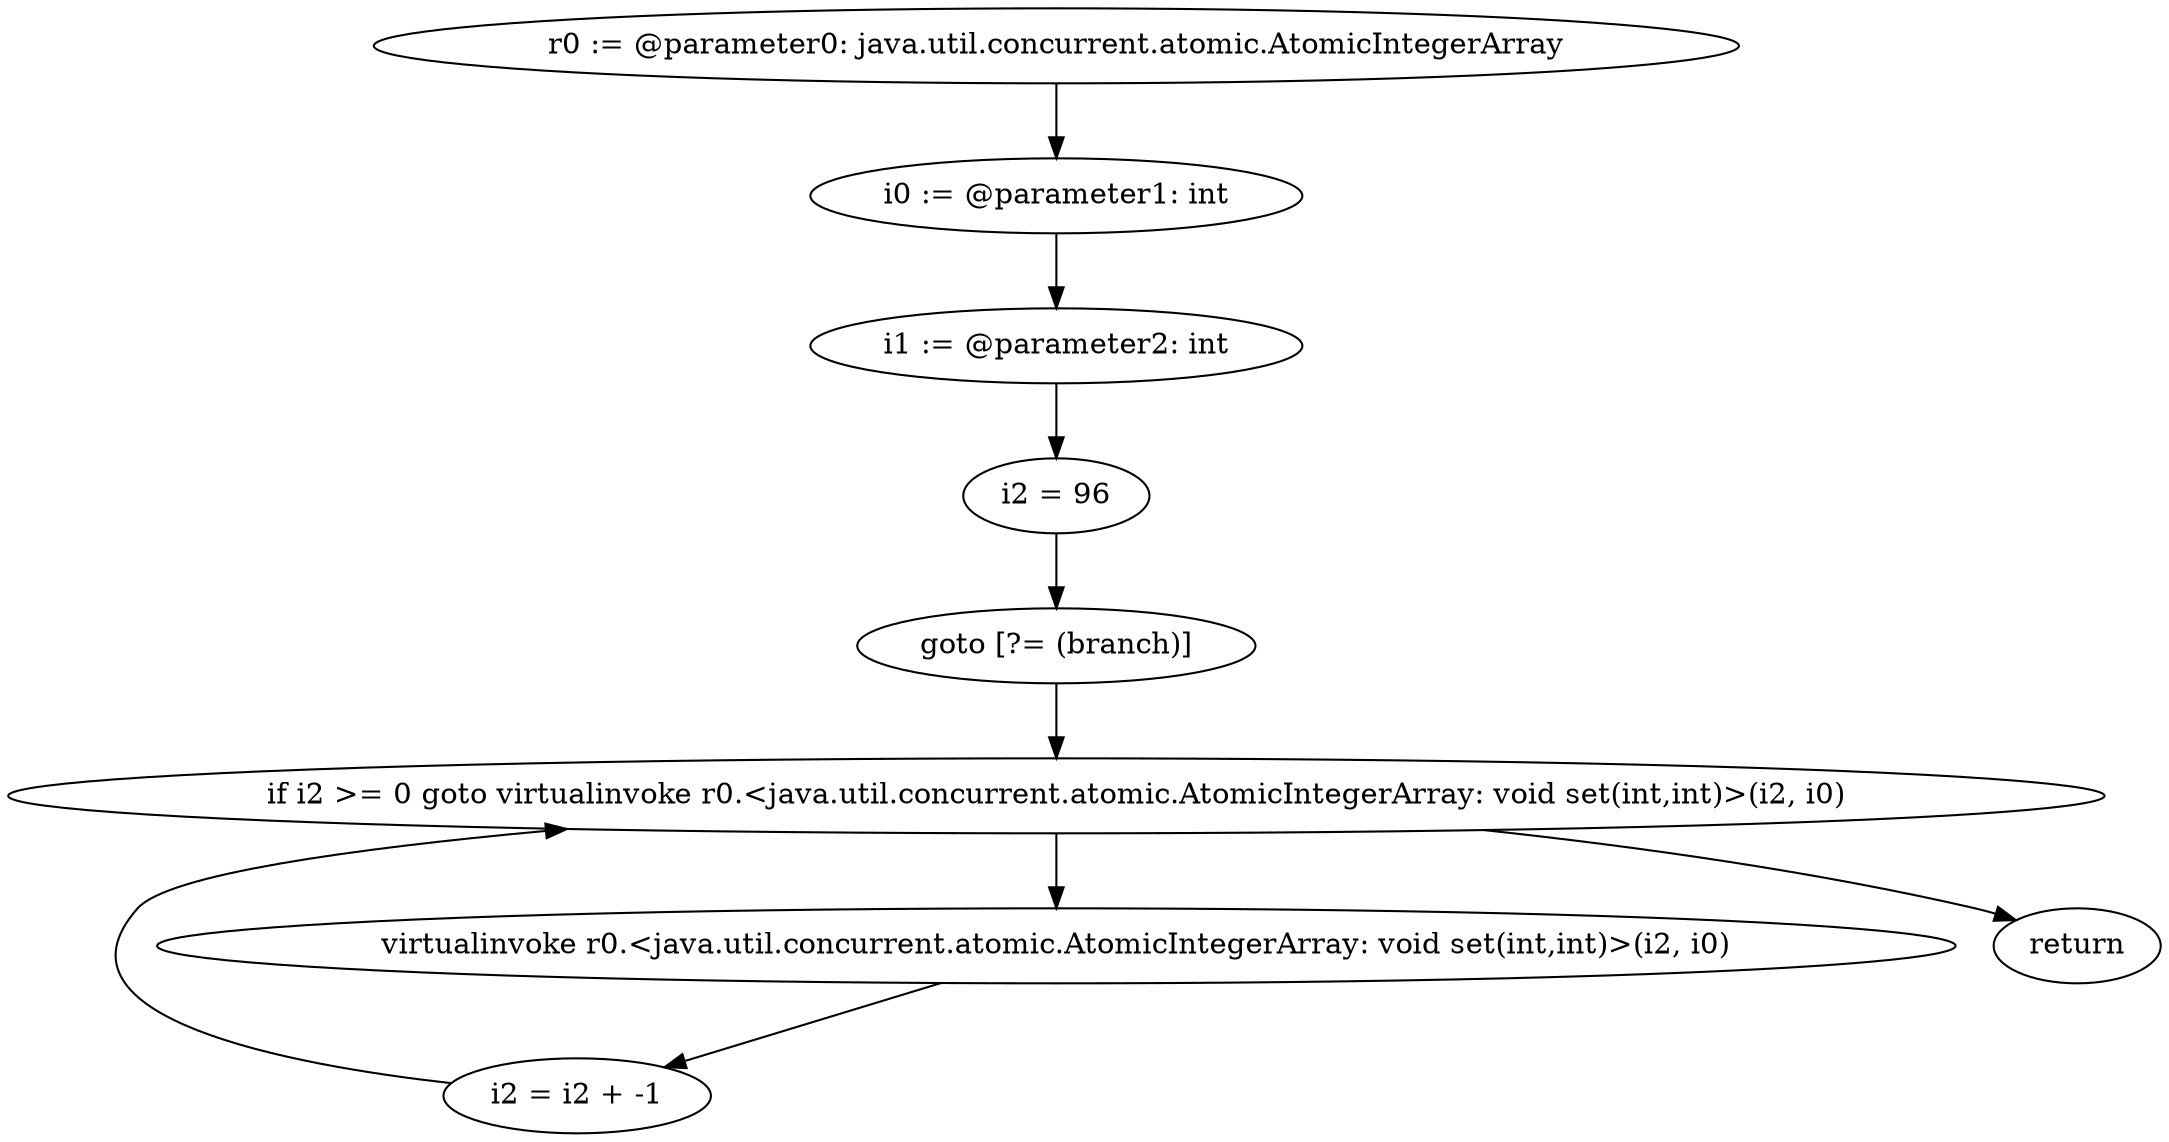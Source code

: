 digraph "unitGraph" {
    "r0 := @parameter0: java.util.concurrent.atomic.AtomicIntegerArray"
    "i0 := @parameter1: int"
    "i1 := @parameter2: int"
    "i2 = 96"
    "goto [?= (branch)]"
    "virtualinvoke r0.<java.util.concurrent.atomic.AtomicIntegerArray: void set(int,int)>(i2, i0)"
    "i2 = i2 + -1"
    "if i2 >= 0 goto virtualinvoke r0.<java.util.concurrent.atomic.AtomicIntegerArray: void set(int,int)>(i2, i0)"
    "return"
    "r0 := @parameter0: java.util.concurrent.atomic.AtomicIntegerArray"->"i0 := @parameter1: int";
    "i0 := @parameter1: int"->"i1 := @parameter2: int";
    "i1 := @parameter2: int"->"i2 = 96";
    "i2 = 96"->"goto [?= (branch)]";
    "goto [?= (branch)]"->"if i2 >= 0 goto virtualinvoke r0.<java.util.concurrent.atomic.AtomicIntegerArray: void set(int,int)>(i2, i0)";
    "virtualinvoke r0.<java.util.concurrent.atomic.AtomicIntegerArray: void set(int,int)>(i2, i0)"->"i2 = i2 + -1";
    "i2 = i2 + -1"->"if i2 >= 0 goto virtualinvoke r0.<java.util.concurrent.atomic.AtomicIntegerArray: void set(int,int)>(i2, i0)";
    "if i2 >= 0 goto virtualinvoke r0.<java.util.concurrent.atomic.AtomicIntegerArray: void set(int,int)>(i2, i0)"->"return";
    "if i2 >= 0 goto virtualinvoke r0.<java.util.concurrent.atomic.AtomicIntegerArray: void set(int,int)>(i2, i0)"->"virtualinvoke r0.<java.util.concurrent.atomic.AtomicIntegerArray: void set(int,int)>(i2, i0)";
}

